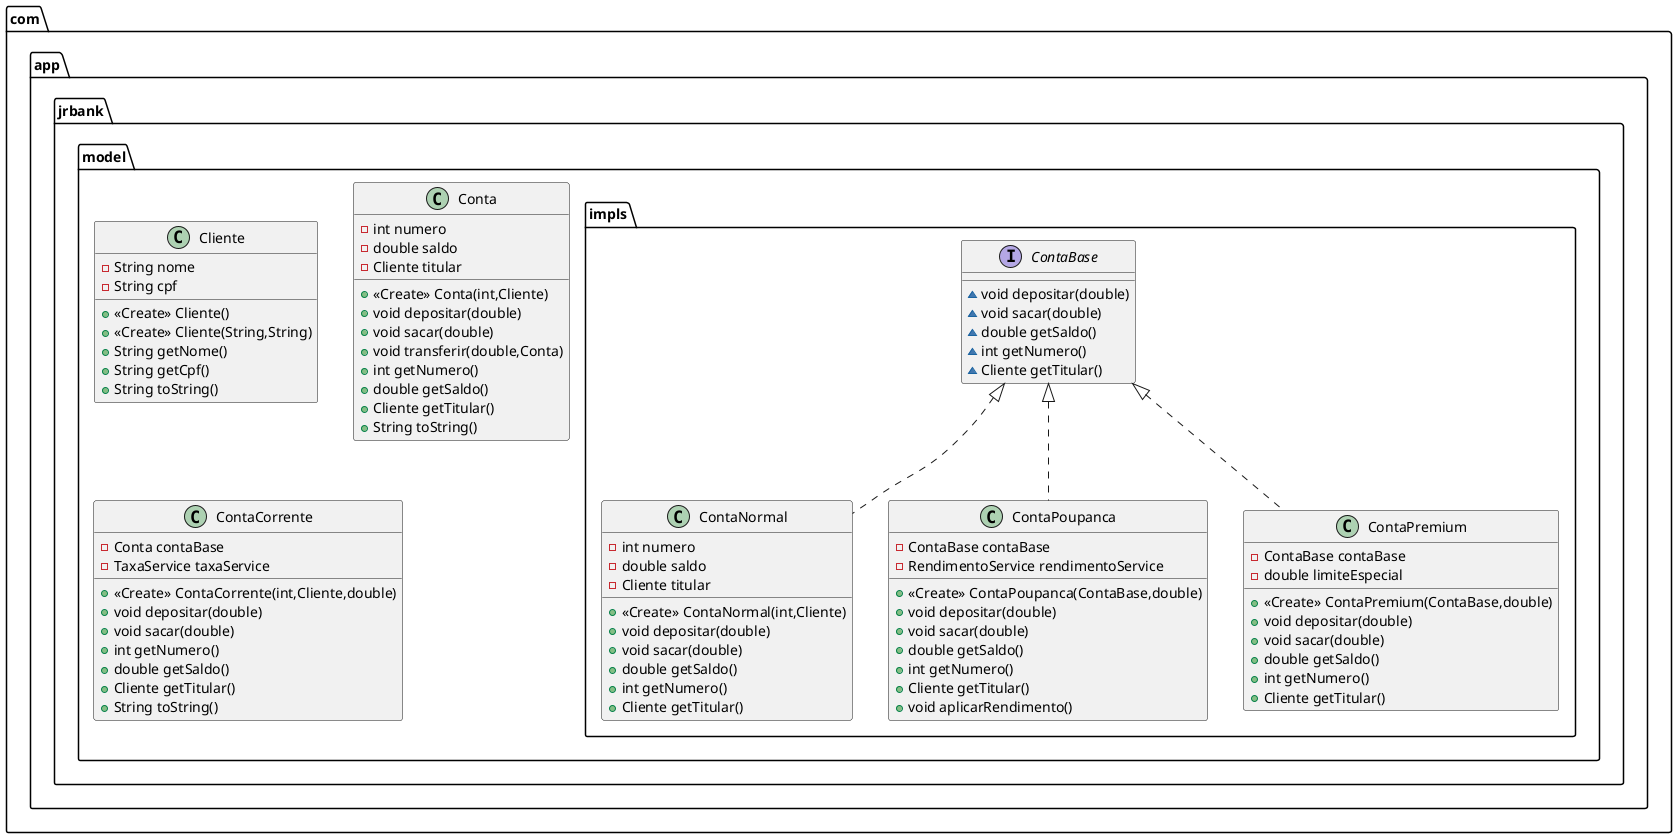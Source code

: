 @startuml
class com.app.jrbank.model.impls.ContaNormal {
- int numero
- double saldo
- Cliente titular
+ <<Create>> ContaNormal(int,Cliente)
+ void depositar(double)
+ void sacar(double)
+ double getSaldo()
+ int getNumero()
+ Cliente getTitular()
}


class com.app.jrbank.model.Cliente {
- String nome
- String cpf
+ <<Create>> Cliente()
+ <<Create>> Cliente(String,String)
+ String getNome()
+ String getCpf()
+ String toString()
}


class com.app.jrbank.model.Conta {
- int numero
- double saldo
- Cliente titular
+ <<Create>> Conta(int,Cliente)
+ void depositar(double)
+ void sacar(double)
+ void transferir(double,Conta)
+ int getNumero()
+ double getSaldo()
+ Cliente getTitular()
+ String toString()
}


class com.app.jrbank.model.impls.ContaPoupanca {
- ContaBase contaBase
- RendimentoService rendimentoService
+ <<Create>> ContaPoupanca(ContaBase,double)
+ void depositar(double)
+ void sacar(double)
+ double getSaldo()
+ int getNumero()
+ Cliente getTitular()
+ void aplicarRendimento()
}


class com.app.jrbank.model.impls.ContaPremium {
- ContaBase contaBase
- double limiteEspecial
+ <<Create>> ContaPremium(ContaBase,double)
+ void depositar(double)
+ void sacar(double)
+ double getSaldo()
+ int getNumero()
+ Cliente getTitular()
}


class com.app.jrbank.model.ContaCorrente {
- Conta contaBase
- TaxaService taxaService
+ <<Create>> ContaCorrente(int,Cliente,double)
+ void depositar(double)
+ void sacar(double)
+ int getNumero()
+ double getSaldo()
+ Cliente getTitular()
+ String toString()
}


interface com.app.jrbank.model.impls.ContaBase {
~ void depositar(double)
~ void sacar(double)
~ double getSaldo()
~ int getNumero()
~ Cliente getTitular()
}



com.app.jrbank.model.impls.ContaBase <|.. com.app.jrbank.model.impls.ContaNormal
com.app.jrbank.model.impls.ContaBase <|.. com.app.jrbank.model.impls.ContaPoupanca
com.app.jrbank.model.impls.ContaBase <|.. com.app.jrbank.model.impls.ContaPremium
@enduml